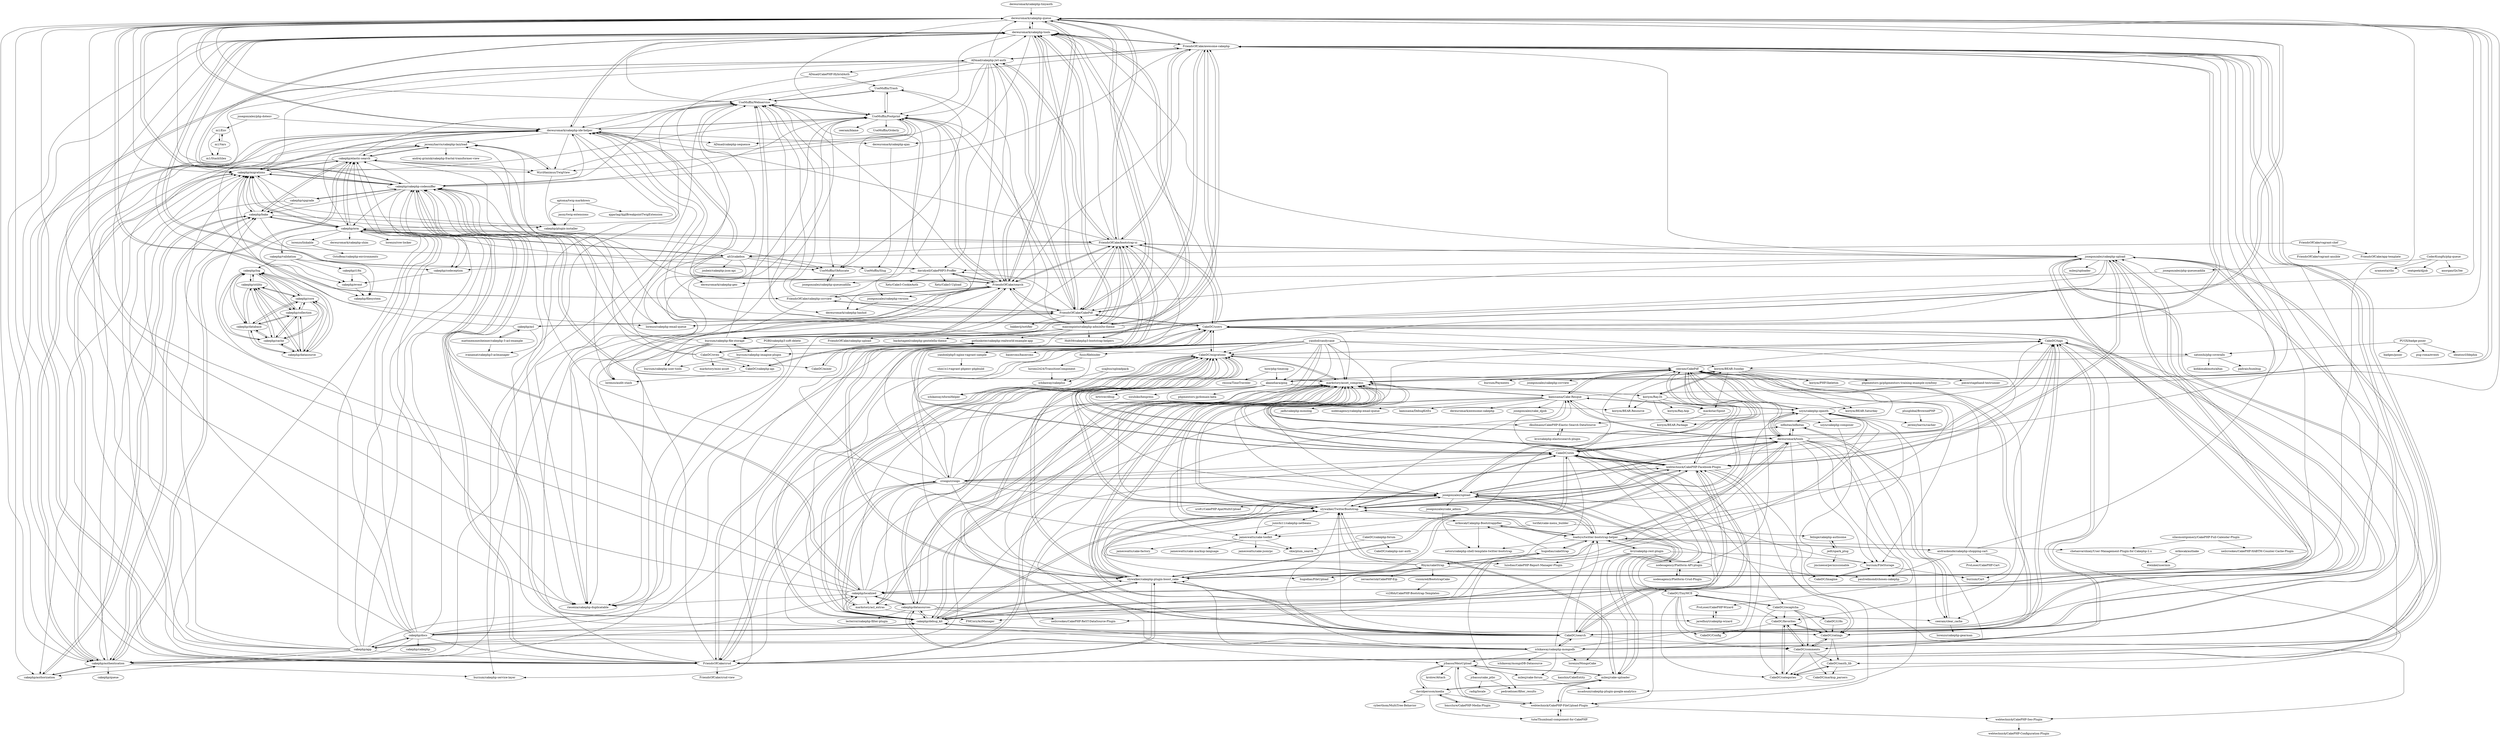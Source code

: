 digraph G {
"dereuromark/cakephp-queue" -> "dereuromark/cakephp-tools"
"dereuromark/cakephp-queue" -> "FriendsOfCake/awesome-cakephp"
"dereuromark/cakephp-queue" -> "UseMuffin/Webservice"
"dereuromark/cakephp-queue" -> "UseMuffin/Footprint"
"dereuromark/cakephp-queue" -> "cakephp/cakephp-codesniffer"
"dereuromark/cakephp-queue" -> "dereuromark/cakephp-ide-helper"
"dereuromark/cakephp-queue" -> "cakephp/migrations"
"dereuromark/cakephp-queue" -> "FriendsOfCake/search"
"dereuromark/cakephp-queue" -> "WyriHaximus/TwigView"
"dereuromark/cakephp-queue" -> "markstory/asset_compress"
"dereuromark/cakephp-queue" -> "FriendsOfCake/CakePdf"
"dereuromark/cakephp-queue" -> "FriendsOfCake/bootstrap-ui"
"dereuromark/cakephp-queue" -> "burzum/cakephp-file-storage"
"dereuromark/cakephp-queue" -> "cakephp/authentication"
"dereuromark/cakephp-queue" -> "FriendsOfCake/cakephp-csvview"
"croogo/croogo" -> "cakephp/debug_kit"
"croogo/croogo" -> "markstory/asset_compress"
"croogo/croogo" -> "webtechnick/CakePHP-Facebook-Plugin"
"croogo/croogo" -> "FriendsOfCake/crud"
"croogo/croogo" -> "CakeDC/users"
"croogo/croogo" -> "slywalker/cakephp-plugin-boost_cake"
"croogo/croogo" -> "slywalker/TwitterBootstrap"
"croogo/croogo" -> "FriendsOfCake/awesome-cakephp"
"croogo/croogo" -> "CakeDC/migrations"
"croogo/croogo" -> "CakeDC/search"
"croogo/croogo" -> "CakeDC/utils"
"croogo/croogo" -> "cakephp/cakephp-codesniffer"
"croogo/croogo" -> "FriendsOfCake/bootstrap-ui"
"croogo/croogo" -> "josegonzalez/upload"
"croogo/croogo" -> "markstory/acl_extras"
"maiconpinto/cakephp-adminlte-theme" -> "FriendsOfCake/CakePdf"
"maiconpinto/cakephp-adminlte-theme" -> "FriendsOfCake/search"
"maiconpinto/cakephp-adminlte-theme" -> "dereuromark/cakephp-ide-helper"
"maiconpinto/cakephp-adminlte-theme" -> "FriendsOfCake/cakephp-upload"
"maiconpinto/cakephp-adminlte-theme" -> "FriendsOfCake/bootstrap-ui"
"maiconpinto/cakephp-adminlte-theme" -> "UseMuffin/Footprint"
"maiconpinto/cakephp-adminlte-theme" -> "backstageel/cakephp-gentelella-theme"
"maiconpinto/cakephp-adminlte-theme" -> "dereuromark/cakephp-tools"
"maiconpinto/cakephp-adminlte-theme" -> "Holt59/cakephp3-bootstrap-helpers"
"maiconpinto/cakephp-adminlte-theme" -> "burzum/cakephp-file-storage"
"maiconpinto/cakephp-adminlte-theme" -> "FriendsOfCake/awesome-cakephp"
"maiconpinto/cakephp-adminlte-theme" -> "dereuromark/cakephp-queue"
"maiconpinto/cakephp-adminlte-theme" -> "burzum/cakephp-service-layer"
"maiconpinto/cakephp-adminlte-theme" -> "gothinkster/cakephp-realworld-example-app"
"cakephp/docs" -> "cakephp/app"
"cakephp/docs" -> "cakephp/debug_kit"
"cakephp/docs" -> "cakephp/migrations"
"cakephp/docs" -> "FriendsOfCake/awesome-cakephp"
"cakephp/docs" -> "cakephp/bake"
"cakephp/docs" -> "cakephp/cakephp-codesniffer"
"cakephp/docs" -> "dereuromark/cakephp-ide-helper"
"cakephp/docs" -> "cakephp/authentication"
"cakephp/docs" -> "cakephp/elastic-search"
"cakephp/docs" -> "markstory/asset_compress"
"cakephp/docs" -> "cakephp/cakephp" ["e"=1]
"cakephp/docs" -> "cakephp/orm"
"cakephp/docs" -> "cakephp/localized"
"cakephp/docs" -> "FriendsOfCake/crud"
"cakephp/docs" -> "CakeDC/users"
"FriendsOfCake/awesome-cakephp" -> "dereuromark/cakephp-queue"
"FriendsOfCake/awesome-cakephp" -> "CakeDC/users"
"FriendsOfCake/awesome-cakephp" -> "FriendsOfCake/bootstrap-ui"
"FriendsOfCake/awesome-cakephp" -> "FriendsOfCake/crud"
"FriendsOfCake/awesome-cakephp" -> "dereuromark/cakephp-tools"
"FriendsOfCake/awesome-cakephp" -> "FriendsOfCake/CakePdf"
"FriendsOfCake/awesome-cakephp" -> "dereuromark/cakephp-ide-helper"
"FriendsOfCake/awesome-cakephp" -> "markstory/asset_compress"
"FriendsOfCake/awesome-cakephp" -> "cakephp/app"
"FriendsOfCake/awesome-cakephp" -> "burzum/cakephp-file-storage"
"FriendsOfCake/awesome-cakephp" -> "FriendsOfCake/search"
"FriendsOfCake/awesome-cakephp" -> "cakephp/cakephp-codesniffer"
"FriendsOfCake/awesome-cakephp" -> "ADmad/cakephp-jwt-auth"
"FriendsOfCake/awesome-cakephp" -> "slywalker/cakephp-plugin-boost_cake"
"FriendsOfCake/awesome-cakephp" -> "maiconpinto/cakephp-adminlte-theme"
"CakeDC/users" -> "CakeDC/search"
"CakeDC/users" -> "FriendsOfCake/awesome-cakephp"
"CakeDC/users" -> "CakeDC/utils"
"CakeDC/users" -> "FriendsOfCake/bootstrap-ui"
"CakeDC/users" -> "CakeDC/tags"
"CakeDC/users" -> "dereuromark/cakephp-tools"
"CakeDC/users" -> "CakeDC/migrations"
"CakeDC/users" -> "FriendsOfCake/CakePdf"
"CakeDC/users" -> "dereuromark/cakephp-queue"
"CakeDC/users" -> "cakephp/debug_kit"
"CakeDC/users" -> "cakephp/cakephp-codesniffer"
"CakeDC/users" -> "FriendsOfCake/crud"
"CakeDC/users" -> "dereuromark/cakephp-ide-helper"
"CakeDC/users" -> "markstory/asset_compress"
"CakeDC/users" -> "webtechnick/CakePHP-Facebook-Plugin"
"slywalker/cakephp-plugin-boost_cake" -> "slywalker/TwitterBootstrap"
"slywalker/cakephp-plugin-boost_cake" -> "Rhym/cakeStrap"
"slywalker/cakephp-plugin-boost_cake" -> "josegonzalez/cakephp-upload"
"slywalker/cakephp-plugin-boost_cake" -> "cakephp/localized"
"slywalker/cakephp-plugin-boost_cake" -> "FriendsOfCake/bootstrap-ui"
"slywalker/cakephp-plugin-boost_cake" -> "CakeDC/migrations"
"slywalker/cakephp-plugin-boost_cake" -> "cakephp/debug_kit"
"slywalker/cakephp-plugin-boost_cake" -> "CakeDC/utils"
"slywalker/cakephp-plugin-boost_cake" -> "CakeDC/search"
"slywalker/cakephp-plugin-boost_cake" -> "markstory/asset_compress"
"slywalker/cakephp-plugin-boost_cake" -> "FriendsOfCake/crud"
"slywalker/cakephp-plugin-boost_cake" -> "uzyn/cakephp-opauth"
"slywalker/cakephp-plugin-boost_cake" -> "webtechnick/CakePHP-Facebook-Plugin"
"slywalker/cakephp-plugin-boost_cake" -> "josegonzalez/upload"
"slywalker/cakephp-plugin-boost_cake" -> "dereuromark/cakephp-queue"
"cakephp/datasources" -> "neilcrookes/CakePHP-ReST-DataSource-Plugin"
"cakephp/datasources" -> "cakephp/debug_kit"
"cakephp/datasources" -> "cakephp/localized"
"cakephp/datasources" -> "jaredhoyt/cakephp-wizard"
"cakephp/datasources" -> "markstory/asset_compress"
"cakephp/datasources" -> "CakeDC/migrations"
"cakephp/datasources" -> "lecterror/cakephp-filter-plugin"
"cakephp/datasources" -> "ichikaway/cakephp-mongodb"
"cakephp/datasources" -> "ceeram/clear_cache"
"Rhym/cakeStrap" -> "slywalker/cakephp-plugin-boost_cake"
"Rhym/cakeStrap" -> "hugodias/cakeStrap"
"Rhym/cakeStrap" -> "uzyn/cakephp-opauth"
"Rhym/cakeStrap" -> "visionred/BootstrapCake"
"Rhym/cakeStrap" -> "paulredmond/chosen-cakephp"
"Rhym/cakeStrap" -> "cakephp/localized"
"Rhym/cakeStrap" -> "josegonzalez/upload"
"Rhym/cakeStrap" -> "dereuromark/tools"
"Rhym/cakeStrap" -> "hugodias/FileUpload"
"Rhym/cakeStrap" -> "zeroasterisk/CakePHP-Eip"
"Rhym/cakeStrap" -> "slywalker/TwitterBootstrap"
"cakephp/cakephp-codesniffer" -> "cakephp/migrations"
"cakephp/cakephp-codesniffer" -> "cakephp/bake"
"cakephp/cakephp-codesniffer" -> "dereuromark/cakephp-queue"
"cakephp/cakephp-codesniffer" -> "cakephp/upgrade"
"cakephp/cakephp-codesniffer" -> "FriendsOfCake/crud"
"cakephp/cakephp-codesniffer" -> "cakephp/debug_kit"
"cakephp/cakephp-codesniffer" -> "dereuromark/cakephp-tools"
"cakephp/cakephp-codesniffer" -> "dereuromark/cakephp-ide-helper"
"cakephp/cakephp-codesniffer" -> "cakephp/localized"
"cakephp/cakephp-codesniffer" -> "cakephp/codeception"
"cakephp/cakephp-codesniffer" -> "cakephp/orm"
"cakephp/cakephp-codesniffer" -> "UseMuffin/Footprint"
"cakephp/cakephp-codesniffer" -> "markstory/asset_compress"
"cakephp/cakephp-codesniffer" -> "cakephp/elastic-search"
"cakephp/cakephp-codesniffer" -> "UseMuffin/Webservice"
"ichikaway/cakephp-mongodb" -> "ichikaway/mongoDB-Datasource"
"ichikaway/cakephp-mongodb" -> "CakeDC/search"
"ichikaway/cakephp-mongodb" -> "cakephp/datasources"
"ichikaway/cakephp-mongodb" -> "lorenzo/MongoCake"
"ichikaway/cakephp-mongodb" -> "josegonzalez/cakephp-upload"
"ichikaway/cakephp-mongodb" -> "CakeDC/utils"
"ichikaway/cakephp-mongodb" -> "slywalker/TwitterBootstrap"
"ichikaway/cakephp-mongodb" -> "markstory/asset_compress"
"ichikaway/cakephp-mongodb" -> "cakephp/debug_kit"
"ichikaway/cakephp-mongodb" -> "webtechnick/CakePHP-Facebook-Plugin"
"ichikaway/cakephp-mongodb" -> "loadsys/twitter-bootstrap-helper"
"ichikaway/cakephp-mongodb" -> "uzyn/cakephp-opauth"
"ichikaway/cakephp-mongodb" -> "slywalker/cakephp-plugin-boost_cake"
"ichikaway/cakephp-mongodb" -> "milesj/cake-forum"
"ichikaway/cakephp-mongodb" -> "jrbasso/MeioUpload"
"junichi11/cakephp-netbeans" -> "luisdias/CakePHP-Report-Manager-Plugin"
"junichi11/cakephp-netbeans" -> "jameswatts/cake-toolkit"
"milesj/cake-forum" -> "msadouni/cakephp-plugin-google-analytics"
"burzum/cakephp-file-storage" -> "burzum/cakephp-imagine-plugin"
"burzum/cakephp-file-storage" -> "FriendsOfCake/search"
"burzum/cakephp-file-storage" -> "riesenia/cakephp-duplicatable"
"burzum/cakephp-file-storage" -> "dereuromark/cakephp-queue"
"burzum/cakephp-file-storage" -> "dereuromark/cakephp-tools"
"burzum/cakephp-file-storage" -> "UseMuffin/Trash"
"burzum/cakephp-file-storage" -> "CakeDC/cakephp-api"
"burzum/cakephp-file-storage" -> "UseMuffin/Webservice"
"burzum/cakephp-file-storage" -> "lorenzo/audit-stash"
"burzum/cakephp-file-storage" -> "burzum/cakephp-user-tools"
"burzum/cakephp-file-storage" -> "FriendsOfCake/awesome-cakephp"
"burzum/cakephp-file-storage" -> "cakephp/cakephp-codesniffer"
"cakephp/debug_kit" -> "CakeDC/migrations"
"cakephp/debug_kit" -> "cakephp/localized"
"cakephp/debug_kit" -> "cakephp/cakephp-codesniffer"
"cakephp/debug_kit" -> "markstory/asset_compress"
"cakephp/debug_kit" -> "CakeDC/search"
"cakephp/debug_kit" -> "slywalker/cakephp-plugin-boost_cake"
"cakephp/debug_kit" -> "cakephp/docs"
"cakephp/debug_kit" -> "croogo/croogo"
"cakephp/debug_kit" -> "webtechnick/CakePHP-Facebook-Plugin"
"cakephp/debug_kit" -> "slywalker/TwitterBootstrap"
"cakephp/debug_kit" -> "josegonzalez/cakephp-upload"
"cakephp/debug_kit" -> "cakephp/datasources"
"cakephp/debug_kit" -> "CakeDC/users"
"cakephp/debug_kit" -> "CakeDC/utils"
"cakephp/debug_kit" -> "FriendsOfCake/awesome-cakephp"
"yandod/candycane" -> "slywalker/TwitterBootstrap"
"yandod/candycane" -> "yandod/php5-nginx-vagrant-sample"
"yandod/candycane" -> "croogo/croogo"
"yandod/candycane" -> "CakeDC/migrations"
"yandod/candycane" -> "satooshi/php-coveralls"
"yandod/candycane" -> "koriym/BEAR.Sunday"
"yandod/candycane" -> "cakephp/debug_kit"
"yandod/candycane" -> "slywalker/cakephp-plugin-boost_cake"
"yandod/candycane" -> "CakeDC/search"
"yandod/candycane" -> "cakephp/datasources"
"yandod/candycane" -> "markstory/asset_compress"
"yandod/candycane" -> "fusic/filebinder"
"yandod/candycane" -> "basercms/basercms"
"yandod/candycane" -> "josegonzalez/upload"
"yandod/candycane" -> "akanehara/ginq"
"FriendsOfCake/vagrant-chef" -> "alt3/cakebox"
"FriendsOfCake/vagrant-chef" -> "FriendsOfCake/vagrant-ansible"
"FriendsOfCake/vagrant-chef" -> "FriendsOfCake/app-template"
"cakephp/app" -> "cakephp/migrations"
"cakephp/app" -> "cakephp/docs"
"cakephp/app" -> "cakephp/authentication"
"cakephp/app" -> "cakephp/bake"
"cakephp/app" -> "FriendsOfCake/awesome-cakephp"
"cakephp/app" -> "dereuromark/cakephp-queue"
"cakephp/app" -> "FriendsOfCake/crud"
"cakephp/app" -> "cakephp/cakephp-codesniffer"
"cakephp/app" -> "cakephp/orm"
"cakephp/app" -> "cakephp/elastic-search"
"cakephp/app" -> "FriendsOfCake/bootstrap-ui"
"cakephp/app" -> "markstory/asset_compress"
"cakephp/app" -> "cakephp/authorization"
"cakephp/app" -> "dereuromark/cakephp-ide-helper"
"cakephp/app" -> "cakephp/debug_kit"
"FriendsOfCake/bootstrap-ui" -> "FriendsOfCake/awesome-cakephp"
"FriendsOfCake/bootstrap-ui" -> "cakephp/migrations"
"FriendsOfCake/bootstrap-ui" -> "FriendsOfCake/crud"
"FriendsOfCake/bootstrap-ui" -> "dereuromark/cakephp-queue"
"FriendsOfCake/bootstrap-ui" -> "cakephp/orm"
"FriendsOfCake/bootstrap-ui" -> "FriendsOfCake/search"
"FriendsOfCake/bootstrap-ui" -> "FriendsOfCake/CakePdf"
"FriendsOfCake/bootstrap-ui" -> "slywalker/cakephp-plugin-boost_cake"
"FriendsOfCake/bootstrap-ui" -> "dereuromark/cakephp-ide-helper"
"FriendsOfCake/bootstrap-ui" -> "CakeDC/users"
"FriendsOfCake/bootstrap-ui" -> "dereuromark/cakephp-tools"
"FriendsOfCake/bootstrap-ui" -> "ADmad/cakephp-jwt-auth"
"FriendsOfCake/bootstrap-ui" -> "alt3/cakebox"
"FriendsOfCake/bootstrap-ui" -> "maiconpinto/cakephp-adminlte-theme"
"FriendsOfCake/bootstrap-ui" -> "josegonzalez/cakephp-upload"
"FriendsOfCake/crud" -> "FriendsOfCake/awesome-cakephp"
"FriendsOfCake/crud" -> "cakephp/cakephp-codesniffer"
"FriendsOfCake/crud" -> "FriendsOfCake/bootstrap-ui"
"FriendsOfCake/crud" -> "josegonzalez/cakephp-upload"
"FriendsOfCake/crud" -> "cakephp/migrations"
"FriendsOfCake/crud" -> "markstory/asset_compress"
"FriendsOfCake/crud" -> "dereuromark/cakephp-tools"
"FriendsOfCake/crud" -> "FriendsOfCake/search"
"FriendsOfCake/crud" -> "cakephp/orm"
"FriendsOfCake/crud" -> "CakeDC/migrations"
"FriendsOfCake/crud" -> "ADmad/cakephp-jwt-auth"
"FriendsOfCake/crud" -> "slywalker/cakephp-plugin-boost_cake"
"FriendsOfCake/crud" -> "dereuromark/cakephp-queue"
"FriendsOfCake/crud" -> "FriendsOfCake/crud-view"
"FriendsOfCake/crud" -> "UseMuffin/Footprint"
"akanehara/ginq" -> "koriym/BEAR.Sunday"
"akanehara/ginq" -> "phpmentors-jp/domain-kata" ["e"=1]
"akanehara/ginq" -> "mackstar/Spout"
"akanehara/ginq" -> "brtriver/dbup"
"akanehara/ginq" -> "koriym/BEAR.Resource"
"akanehara/ginq" -> "sizuhiko/hexpress"
"akanehara/ginq" -> "koriym/Ray.Di"
"CakeDC/cakephp-forum" -> "skie/plum_search"
"CakeDC/cakephp-forum" -> "CakeDC/cakephp-nav-auth"
"satooshi/php-coveralls" -> "koriym/BEAR.Sunday"
"satooshi/php-coveralls" -> "kohkimakimoto/altax" ["e"=1]
"satooshi/php-coveralls" -> "padraic/humbug" ["e"=1]
"josegonzalez/php-dotenv" -> "m1/Env"
"josegonzalez/php-dotenv" -> "dereuromark/cakephp-ide-helper"
"PUGX/badge-poser" -> "pug-roma/eventi"
"PUGX/badge-poser" -> "satooshi/php-coveralls"
"PUGX/badge-poser" -> "ideatosrl/Idephix"
"PUGX/badge-poser" -> "badges/poser"
"kamisama/Cake-Resque" -> "jadb/cakephp-monolog"
"kamisama/Cake-Resque" -> "ceeram/CakePdf"
"kamisama/Cake-Resque" -> "dkullmann/CakePHP-Elastic-Search-DataSource"
"kamisama/Cake-Resque" -> "uzyn/cakephp-opauth"
"kamisama/Cake-Resque" -> "jameswatts/cake-toolkit"
"kamisama/Cake-Resque" -> "dereuromark/tools"
"kamisama/Cake-Resque" -> "nodesagency/cakephp-email-queue"
"kamisama/Cake-Resque" -> "markstory/asset_compress"
"kamisama/Cake-Resque" -> "kamisama/DebugKitEx"
"kamisama/Cake-Resque" -> "uzyn/cakephp-composer"
"kamisama/Cake-Resque" -> "dereuromark/cakephp-queue"
"kamisama/Cake-Resque" -> "dereuromark/awesome-cakephp"
"kamisama/Cake-Resque" -> "josegonzalez/cake_djjob"
"UseMuffin/Webservice" -> "dereuromark/cakephp-hashid"
"UseMuffin/Webservice" -> "UseMuffin/Obfuscate"
"UseMuffin/Webservice" -> "UseMuffin/Trash"
"UseMuffin/Webservice" -> "riesenia/cakephp-duplicatable"
"UseMuffin/Webservice" -> "UseMuffin/Footprint"
"CakeDC/recaptcha" -> "CakeDC/favorites"
"CakeDC/recaptcha" -> "CakeDC/ratings"
"CakeDC/recaptcha" -> "CakeDC/categories"
"CakeDC/recaptcha" -> "CakeDC/comments"
"CakeDC/recaptcha" -> "CakeDC/TinyMCE"
"CakeDC/recaptcha" -> "CakeDC/i18n"
"markstory/acl_extras" -> "markstory/asset_compress"
"markstory/acl_extras" -> "FMCorz/AclManager"
"markstory/acl_extras" -> "CakeDC/migrations"
"uzyn/cakephp-opauth" -> "burzum/FileStorage"
"uzyn/cakephp-opauth" -> "kamisama/Cake-Resque"
"uzyn/cakephp-opauth" -> "uzyn/cakephp-composer"
"uzyn/cakephp-opauth" -> "CakeDC/tags"
"uzyn/cakephp-opauth" -> "dkullmann/CakePHP-Elastic-Search-DataSource"
"uzyn/cakephp-opauth" -> "jeremyharris/cacher"
"uzyn/cakephp-opauth" -> "ceeram/CakePdf"
"uzyn/cakephp-opauth" -> "dereuromark/tools"
"uzyn/cakephp-opauth" -> "infinitas/infinitas"
"davidyell/CakePHP3-Proffer" -> "burzum/cakephp-user-tools"
"davidyell/CakePHP3-Proffer" -> "dereuromark/cakephp-geo"
"davidyell/CakePHP3-Proffer" -> "FriendsOfCake/search"
"davidyell/CakePHP3-Proffer" -> "Xety/Cake3-Upload"
"davidyell/CakePHP3-Proffer" -> "dereuromark/cakephp-tools"
"davidyell/CakePHP3-Proffer" -> "UseMuffin/Webservice"
"davidyell/CakePHP3-Proffer" -> "Xety/Cake3-CookieAuth"
"dereuromark/cakephp-ajax" -> "UseMuffin/Slug"
"josegonzalez/cakephp-upload" -> "slywalker/cakephp-plugin-boost_cake"
"josegonzalez/cakephp-upload" -> "FriendsOfCake/crud"
"josegonzalez/cakephp-upload" -> "davidyell/CakePHP3-Proffer"
"josegonzalez/cakephp-upload" -> "CakeDC/search"
"josegonzalez/cakephp-upload" -> "webtechnick/CakePHP-Facebook-Plugin"
"josegonzalez/cakephp-upload" -> "cakephp/debug_kit"
"josegonzalez/cakephp-upload" -> "burzum/cakephp-imagine-plugin"
"josegonzalez/cakephp-upload" -> "FriendsOfCake/bootstrap-ui"
"josegonzalez/cakephp-upload" -> "cakephp/localized"
"josegonzalez/cakephp-upload" -> "FriendsOfCake/CakePdf"
"josegonzalez/cakephp-upload" -> "dereuromark/cakephp-tools"
"josegonzalez/cakephp-upload" -> "CakeDC/migrations"
"josegonzalez/cakephp-upload" -> "FriendsOfCake/awesome-cakephp"
"josegonzalez/cakephp-upload" -> "ichikaway/cakephp-mongodb"
"josegonzalez/cakephp-upload" -> "milesj/uploader"
"markstory/asset_compress" -> "CakeDC/migrations"
"markstory/asset_compress" -> "CakeDC/utils"
"markstory/asset_compress" -> "dereuromark/cakephp-queue"
"markstory/asset_compress" -> "ceeram/CakePdf"
"markstory/asset_compress" -> "cakephp/debug_kit"
"markstory/asset_compress" -> "webtechnick/CakePHP-Facebook-Plugin"
"markstory/asset_compress" -> "markstory/acl_extras"
"markstory/asset_compress" -> "loadsys/twitter-bootstrap-helper"
"markstory/asset_compress" -> "FriendsOfCake/crud"
"markstory/asset_compress" -> "dereuromark/tools"
"markstory/asset_compress" -> "kamisama/Cake-Resque"
"markstory/asset_compress" -> "CakeDC/search"
"markstory/asset_compress" -> "slywalker/TwitterBootstrap"
"markstory/asset_compress" -> "cakephp/cakephp-codesniffer"
"markstory/asset_compress" -> "slywalker/cakephp-plugin-boost_cake"
"koriym/Ray.Di" -> "mackstar/Spout"
"koriym/Ray.Di" -> "koriym/BEAR.Resource"
"koriym/Ray.Di" -> "koriym/Ray.Aop"
"koriym/Ray.Di" -> "koriym/BEAR.Sunday"
"koriym/Ray.Di" -> "koriym/BEAR.Saturday"
"koriym/Ray.Di" -> "koriym/BEAR.Package"
"mackstar/Spout" -> "koriym/BEAR.Package"
"jrbasso/MeioUpload" -> "milesj/cake-uploader"
"jrbasso/MeioUpload" -> "davidpersson/media"
"jrbasso/MeioUpload" -> "webtechnick/CakePHP-FileUpload-Plugin"
"jrbasso/MeioUpload" -> "jrbasso/cake_ptbr"
"jrbasso/MeioUpload" -> "krolow/Attach"
"jrbasso/MeioUpload" -> "milesj/cake-forum"
"alt3/cakebox" -> "cakephp/orm"
"alt3/cakebox" -> "lorenzo/audit-stash"
"alt3/cakebox" -> "UseMuffin/Obfuscate"
"alt3/cakebox" -> "cakephp/codeception"
"alt3/cakebox" -> "UseMuffin/Webservice"
"alt3/cakebox" -> "UseMuffin/Slug"
"alt3/cakebox" -> "josbeir/cakephp-json-api"
"alt3/cakebox" -> "lorenzo/cakephp-email-queue"
"alt3/cakebox" -> "cakephp/migrations"
"UseMuffin/Obfuscate" -> "josegonzalez/cakephp-queuesadilla"
"nodesagency/Platform-API-plugin" -> "nodesagency/Platform-Crud-Plugin"
"ADmad/cakephp-jwt-auth" -> "dereuromark/cakephp-queue"
"ADmad/cakephp-jwt-auth" -> "dereuromark/cakephp-tools"
"ADmad/cakephp-jwt-auth" -> "FriendsOfCake/crud"
"ADmad/cakephp-jwt-auth" -> "FriendsOfCake/bootstrap-ui"
"ADmad/cakephp-jwt-auth" -> "davidyell/CakePHP3-Proffer"
"ADmad/cakephp-jwt-auth" -> "FriendsOfCake/CakePdf"
"ADmad/cakephp-jwt-auth" -> "FriendsOfCake/search"
"ADmad/cakephp-jwt-auth" -> "FriendsOfCake/awesome-cakephp"
"ADmad/cakephp-jwt-auth" -> "lorenzo/cakephp-email-queue"
"ADmad/cakephp-jwt-auth" -> "UseMuffin/Webservice"
"ADmad/cakephp-jwt-auth" -> "ADmad/CakePHP-HybridAuth"
"ADmad/cakephp-jwt-auth" -> "UseMuffin/Footprint"
"ADmad/cakephp-jwt-auth" -> "WyriHaximus/TwigView"
"ADmad/cakephp-jwt-auth" -> "cakephp/migrations"
"ADmad/cakephp-jwt-auth" -> "dereuromark/cakephp-hashid"
"UseMuffin/Footprint" -> "UseMuffin/Trash"
"UseMuffin/Footprint" -> "UseMuffin/Orderly"
"UseMuffin/Footprint" -> "ADmad/cakephp-sequence"
"UseMuffin/Footprint" -> "UseMuffin/Obfuscate"
"UseMuffin/Footprint" -> "riesenia/cakephp-duplicatable"
"UseMuffin/Footprint" -> "UseMuffin/Webservice"
"UseMuffin/Footprint" -> "FriendsOfCake/search"
"UseMuffin/Footprint" -> "josegonzalez/cakephp-version"
"UseMuffin/Footprint" -> "ceeram/blame"
"UseMuffin/Footprint" -> "dereuromark/cakephp-ide-helper"
"WyriHaximus/TwigView" -> "jeremyharris/cakephp-lazyload"
"WyriHaximus/TwigView" -> "cakephp/plugin-installer"
"WyriHaximus/TwigView" -> "UseMuffin/Footprint"
"cakephp/orm" -> "cakephp/bake"
"cakephp/orm" -> "cakephp/elastic-search"
"cakephp/orm" -> "alt3/cakebox"
"cakephp/orm" -> "cakephp/migrations"
"cakephp/orm" -> "cakephp/validation"
"cakephp/orm" -> "jeremyharris/cakephp-lazyload"
"cakephp/orm" -> "UseMuffin/Webservice"
"cakephp/orm" -> "dereuromark/cakephp-shim"
"cakephp/orm" -> "cakephp/event"
"cakephp/orm" -> "FriendsOfCake/bootstrap-ui"
"cakephp/orm" -> "lorenzo/row-locker"
"cakephp/orm" -> "lorenzo/linkable"
"cakephp/orm" -> "riesenia/cakephp-duplicatable"
"cakephp/orm" -> "UseMuffin/Obfuscate"
"jeremyharris/cakephp-lazyload" -> "cakephp/elastic-search"
"jeremyharris/cakephp-lazyload" -> "WyriHaximus/TwigView"
"jeremyharris/cakephp-lazyload" -> "andrej-griniuk/cakephp-fractal-transformer-view"
"jeremyharris/cakephp-lazyload" -> "cakephp/filesystem"
"lorenzo/audit-stash" -> "jeremyharris/cakephp-lazyload"
"hnw/php-timecop" -> "rezzza/TimeTraveler"
"hnw/php-timecop" -> "akanehara/ginq"
"cakephp/localized" -> "slywalker/cakephp-plugin-boost_cake"
"cakephp/localized" -> "cakephp/debug_kit"
"cakephp/localized" -> "cakephp/cakephp-codesniffer"
"cakephp/localized" -> "cakephp/migrations"
"cakephp/localized" -> "dereuromark/cakephp-tools"
"cakephp/localized" -> "markstory/asset_compress"
"cakephp/localized" -> "cakephp/datasources"
"cakephp/localized" -> "josegonzalez/cakephp-upload"
"cakephp/localized" -> "CakeDC/tags"
"cakephp/localized" -> "markstory/acl_extras"
"cakephp/localized" -> "riesenia/cakephp-duplicatable"
"cakephp/localized" -> "CakeDC/migrations"
"cakephp/localized" -> "dereuromark/cakephp-queue"
"Holt59/cakephp3-bootstrap-helpers" -> "dereuromark/cakephp-tools"
"Holt59/cakephp3-bootstrap-helpers" -> "UseMuffin/Webservice"
"burzum/cakephp-imagine-plugin" -> "burzum/cakephp-file-storage"
"burzum/cakephp-imagine-plugin" -> "burzum/cakephp-user-tools"
"burzum/cakephp-imagine-plugin" -> "riesenia/cakephp-duplicatable"
"dereuromark/cakephp-ide-helper" -> "dereuromark/cakephp-tools"
"dereuromark/cakephp-ide-helper" -> "UseMuffin/Footprint"
"dereuromark/cakephp-ide-helper" -> "cakephp/authentication"
"dereuromark/cakephp-ide-helper" -> "cakephp/migrations"
"dereuromark/cakephp-ide-helper" -> "burzum/cakephp-service-layer"
"dereuromark/cakephp-ide-helper" -> "cakephp/elastic-search"
"dereuromark/cakephp-ide-helper" -> "dereuromark/cakephp-queue"
"dereuromark/cakephp-ide-helper" -> "ADmad/cakephp-sequence"
"dereuromark/cakephp-ide-helper" -> "WyriHaximus/TwigView"
"dereuromark/cakephp-ide-helper" -> "jeremyharris/cakephp-lazyload"
"dereuromark/cakephp-ide-helper" -> "FriendsOfCake/search"
"dereuromark/cakephp-ide-helper" -> "cakephp/authorization"
"dereuromark/cakephp-ide-helper" -> "UseMuffin/Webservice"
"dereuromark/cakephp-ide-helper" -> "dereuromark/cakephp-ajax"
"dereuromark/cakephp-ide-helper" -> "riesenia/cakephp-duplicatable"
"dereuromark/cakephp-tools" -> "dereuromark/cakephp-ide-helper"
"dereuromark/cakephp-tools" -> "dereuromark/cakephp-queue"
"dereuromark/cakephp-tools" -> "UseMuffin/Footprint"
"dereuromark/cakephp-tools" -> "FriendsOfCake/CakePdf"
"dereuromark/cakephp-tools" -> "cakephp/migrations"
"dereuromark/cakephp-tools" -> "FriendsOfCake/awesome-cakephp"
"dereuromark/cakephp-tools" -> "riesenia/cakephp-duplicatable"
"dereuromark/cakephp-tools" -> "davidyell/CakePHP3-Proffer"
"dereuromark/cakephp-tools" -> "dereuromark/cakephp-ajax"
"dereuromark/cakephp-tools" -> "cakephp/cakephp-codesniffer"
"dereuromark/cakephp-tools" -> "cakephp/authentication"
"dereuromark/cakephp-tools" -> "Holt59/cakephp3-bootstrap-helpers"
"dereuromark/cakephp-tools" -> "UseMuffin/Webservice"
"dereuromark/cakephp-tools" -> "FriendsOfCake/search"
"dereuromark/cakephp-tools" -> "burzum/cakephp-file-storage"
"hugodias/cakeStrap" -> "Rhym/cakeStrap"
"hugodias/cakeStrap" -> "mtkocak/Cakephp-Bootstrappifier"
"hugodias/cakeStrap" -> "pedroelsner/filter_results"
"hugodias/cakeStrap" -> "loadsys/twitter-bootstrap-helper"
"dereuromark/cakephp-tinyauth" -> "dereuromark/cakephp-queue"
"FriendsOfCake/CakePdf" -> "dereuromark/cakephp-tools"
"FriendsOfCake/CakePdf" -> "FriendsOfCake/search"
"FriendsOfCake/CakePdf" -> "dereuromark/cakephp-queue"
"FriendsOfCake/CakePdf" -> "FriendsOfCake/cakephp-csvview"
"FriendsOfCake/CakePdf" -> "FriendsOfCake/awesome-cakephp"
"FriendsOfCake/CakePdf" -> "FriendsOfCake/bootstrap-ui"
"FriendsOfCake/CakePdf" -> "maiconpinto/cakephp-adminlte-theme"
"FriendsOfCake/CakePdf" -> "UseMuffin/Footprint"
"FriendsOfCake/CakePdf" -> "bakkerij/notifier"
"FriendsOfCake/CakePdf" -> "davidyell/CakePHP3-Proffer"
"FriendsOfCake/CakePdf" -> "cakephp/acl"
"FriendsOfCake/CakePdf" -> "CakeDC/users"
"FriendsOfCake/CakePdf" -> "lorenzo/cakephp-email-queue"
"FriendsOfCake/CakePdf" -> "ADmad/cakephp-jwt-auth"
"FriendsOfCake/CakePdf" -> "UseMuffin/Webservice"
"cakephp/utility" -> "cakephp/core"
"cakephp/utility" -> "cakephp/datasource"
"cakephp/utility" -> "cakephp/cache"
"cakephp/utility" -> "cakephp/database"
"cakephp/utility" -> "cakephp/log"
"cakephp/utility" -> "cakephp/collection"
"ADmad/CakePHP-HybridAuth" -> "UseMuffin/Trash"
"ADmad/CakePHP-HybridAuth" -> "dereuromark/cakephp-geo"
"CakeDC/search" -> "CakeDC/utils"
"CakeDC/search" -> "CakeDC/tags"
"CakeDC/search" -> "CakeDC/migrations"
"CakeDC/search" -> "CakeDC/users"
"CakeDC/search" -> "webtechnick/CakePHP-Facebook-Plugin"
"CakeDC/search" -> "cakephp/debug_kit"
"CakeDC/search" -> "ceeram/CakePdf"
"CakeDC/search" -> "josegonzalez/cakephp-upload"
"CakeDC/search" -> "markstory/asset_compress"
"CakeDC/search" -> "slywalker/cakephp-plugin-boost_cake"
"CakeDC/search" -> "ichikaway/cakephp-mongodb"
"CakeDC/search" -> "loadsys/twitter-bootstrap-helper"
"CakeDC/search" -> "cakephp/cakephp-codesniffer"
"CakeDC/search" -> "slywalker/TwitterBootstrap"
"CakeDC/search" -> "CakeDC/comments"
"CakeDC/utils" -> "CakeDC/search"
"CakeDC/utils" -> "CakeDC/migrations"
"CakeDC/utils" -> "CakeDC/tags"
"CakeDC/utils" -> "dereuromark/tools"
"CakeDC/utils" -> "CakeDC/users"
"CakeDC/utils" -> "markstory/asset_compress"
"CakeDC/utils" -> "infinitas/infinitas"
"CakeDC/utils" -> "slywalker/cakephp-plugin-boost_cake"
"CakeDC/utils" -> "CakeDC/recaptcha"
"CakeDC/utils" -> "webtechnick/CakePHP-Facebook-Plugin"
"CakeDC/utils" -> "ceeram/CakePdf"
"CakeDC/utils" -> "CakeDC/ratings"
"CakeDC/utils" -> "CakeDC/TinyMCE"
"CakeDC/utils" -> "markstory/acl_extras"
"CakeDC/utils" -> "slywalker/TwitterBootstrap"
"hiromi2424/TransitionComponent" -> "ichikaway/cakeplus"
"cakephp/collection" -> "cakephp/datasource"
"cakephp/collection" -> "cakephp/cache"
"cakephp/collection" -> "cakephp/core"
"cakephp/collection" -> "cakephp/log"
"cakephp/collection" -> "cakephp/database"
"cakephp/collection" -> "cakephp/utility"
"josegonzalez/upload" -> "ceeram/CakePdf"
"josegonzalez/upload" -> "slywalker/TwitterBootstrap"
"josegonzalez/upload" -> "burzum/FileStorage"
"josegonzalez/upload" -> "loadsys/twitter-bootstrap-helper"
"josegonzalez/upload" -> "dereuromark/tools"
"josegonzalez/upload" -> "webtechnick/CakePHP-Facebook-Plugin"
"josegonzalez/upload" -> "hugodias/FileUpload"
"josegonzalez/upload" -> "milesj/cake-uploader"
"josegonzalez/upload" -> "jrbasso/MeioUpload"
"josegonzalez/upload" -> "jameswatts/cake-toolkit"
"josegonzalez/upload" -> "josegonzalez/cake_admin"
"josegonzalez/upload" -> "markstory/asset_compress"
"josegonzalez/upload" -> "srs81/CakePHP-AjaxMultiUpload"
"josegonzalez/upload" -> "uzyn/cakephp-opauth"
"josegonzalez/upload" -> "webtechnick/CakePHP-FileUpload-Plugin"
"webtechnick/CakePHP-FileUpload-Plugin" -> "tute/Thumbnail-component-for-CakePHP"
"webtechnick/CakePHP-FileUpload-Plugin" -> "jrbasso/MeioUpload"
"webtechnick/CakePHP-FileUpload-Plugin" -> "webtechnick/CakePHP-Seo-Plugin"
"webtechnick/CakePHP-FileUpload-Plugin" -> "milesj/cake-uploader"
"m1/Vars" -> "m1/StashSilex"
"m1/Vars" -> "m1/Env"
"dereuromark/tools" -> "burzum/FileStorage"
"dereuromark/tools" -> "CakeDC/utils"
"dereuromark/tools" -> "ceeram/CakePdf"
"dereuromark/tools" -> "infinitas/infinitas"
"dereuromark/tools" -> "CakeDC/tags"
"dereuromark/tools" -> "josegonzalez/upload"
"dereuromark/tools" -> "CakeDC/ratings"
"dereuromark/tools" -> "kamisama/Cake-Resque"
"dereuromark/tools" -> "markstory/asset_compress"
"dereuromark/tools" -> "ProLoser/CakePHP-Wizard"
"dereuromark/tools" -> "uzyn/cakephp-opauth"
"dereuromark/tools" -> "ceeram/clear_cache"
"dereuromark/tools" -> "msadouni/cakephp-plugin-google-analytics"
"dereuromark/tools" -> "paulredmond/chosen-cakephp"
"dereuromark/tools" -> "loadsys/twitter-bootstrap-helper"
"josegonzalez/cakephp-queuesadilla" -> "UseMuffin/Obfuscate"
"FriendsOfCake/cakephp-csvview" -> "FriendsOfCake/search"
"FriendsOfCake/cakephp-csvview" -> "UseMuffin/Footprint"
"FriendsOfCake/cakephp-csvview" -> "UseMuffin/Webservice"
"FriendsOfCake/cakephp-csvview" -> "FriendsOfCake/CakePdf"
"FriendsOfCake/cakephp-csvview" -> "dereuromark/cakephp-queue"
"FriendsOfCake/cakephp-csvview" -> "riesenia/cakephp-duplicatable"
"CoderKungfu/php-queue" -> "nramenta/clio"
"CoderKungfu/php-queue" -> "seatgeek/djjob"
"CoderKungfu/php-queue" -> "anorgan/QuTee"
"CoderKungfu/php-queue" -> "josegonzalez/php-queuesadilla"
"CakeDC/migrations" -> "CakeDC/utils"
"CakeDC/migrations" -> "CakeDC/search"
"CakeDC/migrations" -> "CakeDC/tags"
"CakeDC/migrations" -> "markstory/asset_compress"
"CakeDC/migrations" -> "cakephp/debug_kit"
"CakeDC/migrations" -> "slywalker/cakephp-plugin-boost_cake"
"CakeDC/migrations" -> "markstory/acl_extras"
"CakeDC/migrations" -> "CakeDC/users"
"CakeDC/migrations" -> "FriendsOfCake/crud"
"CakeDC/migrations" -> "slywalker/TwitterBootstrap"
"CakeDC/migrations" -> "cakephp/cakephp-codesniffer"
"CakeDC/migrations" -> "cakephp/datasources"
"CakeDC/migrations" -> "ceeram/CakePdf"
"CakeDC/migrations" -> "josegonzalez/upload"
"CakeDC/migrations" -> "webtechnick/CakePHP-Facebook-Plugin"
"jaredhoyt/cakephp-wizard" -> "ProLoser/CakePHP-Wizard"
"mtkocak/Cakephp-Bootstrappifier" -> "loadsys/twitter-bootstrap-helper"
"mtkocak/Cakephp-Bootstrappifier" -> "netors/cakephp-shell-template-twitter-bootstrap"
"webtechnick/CakePHP-Facebook-Plugin" -> "CakeDC/search"
"webtechnick/CakePHP-Facebook-Plugin" -> "markstory/asset_compress"
"webtechnick/CakePHP-Facebook-Plugin" -> "josegonzalez/upload"
"webtechnick/CakePHP-Facebook-Plugin" -> "ceeram/CakePdf"
"webtechnick/CakePHP-Facebook-Plugin" -> "slywalker/TwitterBootstrap"
"webtechnick/CakePHP-Facebook-Plugin" -> "cakephp/debug_kit"
"webtechnick/CakePHP-Facebook-Plugin" -> "josegonzalez/cakephp-upload"
"webtechnick/CakePHP-Facebook-Plugin" -> "CakeDC/utils"
"webtechnick/CakePHP-Facebook-Plugin" -> "webtechnick/CakePHP-Seo-Plugin"
"webtechnick/CakePHP-Facebook-Plugin" -> "slywalker/cakephp-plugin-boost_cake"
"webtechnick/CakePHP-Facebook-Plugin" -> "croogo/croogo"
"webtechnick/CakePHP-Facebook-Plugin" -> "CakeDC/migrations"
"webtechnick/CakePHP-Facebook-Plugin" -> "dereuromark/tools"
"webtechnick/CakePHP-Facebook-Plugin" -> "webtechnick/CakePHP-FileUpload-Plugin"
"webtechnick/CakePHP-Facebook-Plugin" -> "kamisama/Cake-Resque"
"fusic/filebinder" -> "ichikaway/cakeplus"
"fusic/filebinder" -> "hiromi2424/TransitionComponent"
"PGBI/cakephp3-soft-delete" -> "burzum/cakephp-imagine-plugin"
"PGBI/cakephp3-soft-delete" -> "riesenia/cakephp-duplicatable"
"plusglobal/BrowniePHP" -> "jeremyharris/cacher"
"silasmontgomery/CakePHP-Full-Calendar-Plugin" -> "neilcrookes/CakePHP-HABTM-Counter-Cache-Plugin"
"silasmontgomery/CakePHP-Full-Calendar-Plugin" -> "chetanvarshney/User-Management-Plugin-for-Cakephp-2.x"
"cakephp/codeception" -> "cakephp/event"
"CakeDC/ratings" -> "CakeDC/favorites"
"CakeDC/ratings" -> "CakeDC/comments"
"CakeDC/ratings" -> "CakeDC/categories"
"CakeDC/ratings" -> "CakeDC/tags"
"CakeDC/ratings" -> "CakeDC/oauth_lib"
"CakeDC/tags" -> "CakeDC/favorites"
"CakeDC/tags" -> "CakeDC/comments"
"CakeDC/tags" -> "CakeDC/ratings"
"CakeDC/tags" -> "CakeDC/categories"
"CakeDC/tags" -> "CakeDC/search"
"CakeDC/tags" -> "CakeDC/migrations"
"CakeDC/tags" -> "CakeDC/utils"
"CakeDC/tags" -> "CakeDC/oauth_lib"
"bmcclure/CakePHP-Media-Plugin" -> "davidpersson/media"
"burzum/FileStorage" -> "burzum/Cart"
"burzum/FileStorage" -> "CakeDC/Imagine"
"ceeram/CakePdf" -> "burzum/FileStorage"
"ceeram/CakePdf" -> "kamisama/Cake-Resque"
"ceeram/CakePdf" -> "josegonzalez/upload"
"ceeram/CakePdf" -> "dereuromark/tools"
"ceeram/CakePdf" -> "ceeram/clear_cache"
"ceeram/CakePdf" -> "CakeDC/tags"
"ceeram/CakePdf" -> "markstory/asset_compress"
"ceeram/CakePdf" -> "jameswatts/cake-toolkit"
"ceeram/CakePdf" -> "burzum/Payments"
"ceeram/CakePdf" -> "josegonzalez/cakephp-csvview"
"ceeram/CakePdf" -> "uzyn/cakephp-opauth"
"ceeram/CakePdf" -> "CakeDC/search"
"ceeram/CakePdf" -> "slywalker/TwitterBootstrap"
"ceeram/CakePdf" -> "webtechnick/CakePHP-Facebook-Plugin"
"ceeram/CakePdf" -> "nodesagency/Platform-API-plugin"
"dkullmann/CakePHP-Elastic-Search-DataSource" -> "kvz/cakephp-elasticsearch-plugin"
"kvz/cakephp-elasticsearch-plugin" -> "dkullmann/CakePHP-Elastic-Search-DataSource"
"kvz/cakephp-rest-plugin" -> "luisdias/CakePHP-Report-Manager-Plugin"
"kvz/cakephp-rest-plugin" -> "nodesagency/Platform-API-plugin"
"kvz/cakephp-rest-plugin" -> "lorenzo/MongoCake"
"kvz/cakephp-rest-plugin" -> "loadsys/twitter-bootstrap-helper"
"kvz/cakephp-rest-plugin" -> "neilcrookes/CakePHP-ReST-DataSource-Plugin"
"kvz/cakephp-rest-plugin" -> "burzum/FileStorage"
"cakephp/migrations" -> "cakephp/bake"
"cakephp/migrations" -> "cakephp/elastic-search"
"cakephp/migrations" -> "cakephp/plugin-installer"
"cakephp/migrations" -> "cakephp/authentication"
"cakephp/migrations" -> "cakephp/cakephp-codesniffer"
"cakephp/migrations" -> "cakephp/orm"
"cakephp/migrations" -> "dereuromark/cakephp-ide-helper"
"cakephp/migrations" -> "UseMuffin/Footprint"
"gothinkster/cakephp-realworld-example-app" -> "CakeDC/mixer"
"gothinkster/cakephp-realworld-example-app" -> "CakeDC/cakephp-api"
"gothinkster/cakephp-realworld-example-app" -> "skie/plum_search"
"gothinkster/cakephp-realworld-example-app" -> "CakeDC/oven"
"UseMuffin/Trash" -> "UseMuffin/Footprint"
"UseMuffin/Trash" -> "UseMuffin/Webservice"
"UseMuffin/Trash" -> "UseMuffin/Obfuscate"
"webtechnick/CakePHP-Seo-Plugin" -> "webtechnick/CakePHP-Configuration-Plugin"
"lorenzo/MongoCake" -> "kanshin/CakeEntity"
"milesj/cake-uploader" -> "jrbasso/MeioUpload"
"milesj/cake-uploader" -> "webtechnick/CakePHP-FileUpload-Plugin"
"milesj/cake-uploader" -> "davidpersson/media"
"milesj/cake-uploader" -> "josegonzalez/upload"
"milesj/cake-uploader" -> "slywalker/TwitterBootstrap"
"cakephp/bake" -> "cakephp/migrations"
"cakephp/bake" -> "cakephp/authentication"
"cakephp/bake" -> "cakephp/plugin-installer"
"cakephp/bake" -> "cakephp/authorization"
"cakephp/bake" -> "cakephp/elastic-search"
"cakephp/bake" -> "cakephp/orm"
"cakephp/bake" -> "cakephp/codeception"
"davidpersson/media" -> "jrbasso/MeioUpload"
"davidpersson/media" -> "bmcclure/CakePHP-Media-Plugin"
"davidpersson/media" -> "webtechnick/CakePHP-FileUpload-Plugin"
"davidpersson/media" -> "milesj/cake-uploader"
"davidpersson/media" -> "tute/Thumbnail-component-for-CakePHP"
"davidpersson/media" -> "cyberthom/MultiTree-Behavior"
"CakeDC/oven" -> "CakeDC/mixer"
"CakeDC/oven" -> "jeremyharris/cakephp-lazyload"
"CakeDC/oven" -> "gothinkster/cakephp-realworld-example-app"
"CakeDC/oven" -> "dereuromark/cakephp-ide-helper"
"CakeDC/oven" -> "CakeDC/cakephp-api"
"CakeDC/oven" -> "markstory/mini-asset"
"lorenzo/linkable" -> "OctoBear/cakephp-environments"
"CakeDC/comments" -> "CakeDC/favorites"
"CakeDC/comments" -> "CakeDC/categories"
"CakeDC/comments" -> "CakeDC/ratings"
"CakeDC/comments" -> "CakeDC/tags"
"CakeDC/comments" -> "CakeDC/oauth_lib"
"CakeDC/comments" -> "CakeDC/markup_parsers"
"FriendsOfCake/search" -> "UseMuffin/Footprint"
"FriendsOfCake/search" -> "riesenia/cakephp-duplicatable"
"FriendsOfCake/search" -> "josegonzalez/cakephp-version"
"FriendsOfCake/search" -> "FriendsOfCake/cakephp-csvview"
"FriendsOfCake/search" -> "davidyell/CakePHP3-Proffer"
"FriendsOfCake/search" -> "cakephp/elastic-search"
"FriendsOfCake/search" -> "dereuromark/cakephp-queue"
"FriendsOfCake/search" -> "UseMuffin/Webservice"
"FriendsOfCake/search" -> "FriendsOfCake/CakePdf"
"FriendsOfCake/search" -> "lorenzo/cakephp-email-queue"
"FriendsOfCake/search" -> "cakephp/authentication"
"FriendsOfCake/search" -> "dereuromark/cakephp-ide-helper"
"FriendsOfCake/search" -> "burzum/cakephp-file-storage"
"FriendsOfCake/search" -> "FriendsOfCake/bootstrap-ui"
"FriendsOfCake/search" -> "dereuromark/cakephp-tools"
"infinitas/infinitas" -> "ceeram/clear_cache"
"infinitas/infinitas" -> "dereuromark/tools"
"chetanvarshney/User-Management-Plugin-for-Cakephp-2.x" -> "steinkel/usermin"
"jameswatts/cake-toolkit" -> "skie/plum_search"
"jameswatts/cake-toolkit" -> "jameswatts/cake-jsonrpc"
"jameswatts/cake-toolkit" -> "jameswatts/cake-factory"
"jameswatts/cake-toolkit" -> "jameswatts/cake-markup-language"
"torifat/cake-menu_builder" -> "jameswatts/cake-toolkit"
"torifat/cake-menu_builder" -> "felixge/cakephp-authsome"
"loadsys/twitter-bootstrap-helper" -> "slywalker/TwitterBootstrap"
"loadsys/twitter-bootstrap-helper" -> "mtkocak/Cakephp-Bootstrappifier"
"loadsys/twitter-bootstrap-helper" -> "markstory/asset_compress"
"loadsys/twitter-bootstrap-helper" -> "josegonzalez/upload"
"loadsys/twitter-bootstrap-helper" -> "dereuromark/tools"
"loadsys/twitter-bootstrap-helper" -> "milesj/cake-uploader"
"loadsys/twitter-bootstrap-helper" -> "chetanvarshney/User-Management-Plugin-for-Cakephp-2.x"
"loadsys/twitter-bootstrap-helper" -> "kvz/cakephp-rest-plugin"
"loadsys/twitter-bootstrap-helper" -> "netors/cakephp-shell-template-twitter-bootstrap"
"loadsys/twitter-bootstrap-helper" -> "uzyn/cakephp-opauth"
"loadsys/twitter-bootstrap-helper" -> "hugodias/cakeStrap"
"loadsys/twitter-bootstrap-helper" -> "andraskende/cakephp-shopping-cart"
"loadsys/twitter-bootstrap-helper" -> "ceeram/CakePdf"
"loadsys/twitter-bootstrap-helper" -> "FMCorz/AclManager"
"loadsys/twitter-bootstrap-helper" -> "CakeDC/Imagine"
"slywalker/TwitterBootstrap" -> "loadsys/twitter-bootstrap-helper"
"slywalker/TwitterBootstrap" -> "slywalker/cakephp-plugin-boost_cake"
"slywalker/TwitterBootstrap" -> "josegonzalez/upload"
"slywalker/TwitterBootstrap" -> "ceeram/CakePdf"
"slywalker/TwitterBootstrap" -> "milesj/cake-uploader"
"slywalker/TwitterBootstrap" -> "markstory/asset_compress"
"slywalker/TwitterBootstrap" -> "mtkocak/Cakephp-Bootstrappifier"
"slywalker/TwitterBootstrap" -> "webtechnick/CakePHP-Facebook-Plugin"
"slywalker/TwitterBootstrap" -> "CakeDC/migrations"
"slywalker/TwitterBootstrap" -> "cakephp/debug_kit"
"slywalker/TwitterBootstrap" -> "dereuromark/tools"
"slywalker/TwitterBootstrap" -> "CakeDC/utils"
"slywalker/TwitterBootstrap" -> "kamisama/Cake-Resque"
"slywalker/TwitterBootstrap" -> "junichi11/cakephp-netbeans"
"slywalker/TwitterBootstrap" -> "CakeDC/tags"
"CakeDC/cakephp-api" -> "gothinkster/cakephp-realworld-example-app"
"CakeDC/cakephp-api" -> "lorenzo/audit-stash"
"cakephp/elastic-search" -> "jeremyharris/cakephp-lazyload"
"cakephp/elastic-search" -> "cakephp/migrations"
"cakephp/elastic-search" -> "cakephp/bake"
"cakephp/elastic-search" -> "cakephp/authentication"
"cakephp/elastic-search" -> "cakephp/authorization"
"cakephp/elastic-search" -> "cakephp/codeception"
"cakephp/elastic-search" -> "cakephp/orm"
"cakephp/elastic-search" -> "WyriHaximus/TwigView"
"cakephp/elastic-search" -> "UseMuffin/Obfuscate"
"cakephp/elastic-search" -> "UseMuffin/Webservice"
"cakephp/elastic-search" -> "lorenzo/cakephp-email-queue"
"cakephp/upgrade" -> "cakephp/cakephp-codesniffer"
"cakephp/upgrade" -> "cakephp/bake"
"cakephp/upgrade" -> "cakephp/authentication"
"cakephp/upgrade" -> "cakephp/migrations"
"tute/Thumbnail-component-for-CakePHP" -> "webtechnick/CakePHP-FileUpload-Plugin"
"CakeDC/mixer" -> "gothinkster/cakephp-realworld-example-app"
"aptoma/twig-markdown" -> "cakephp/plugin-installer"
"aptoma/twig-markdown" -> "jasny/twig-extensions"
"aptoma/twig-markdown" -> "ajgarlag/AjglBreakpointTwigExtension"
"andraskende/cakephp-shopping-cart" -> "ProLoser/CakePHP-Cart"
"andraskende/cakephp-shopping-cart" -> "paulredmond/chosen-cakephp"
"andraskende/cakephp-shopping-cart" -> "ceeram/CakePdf"
"andraskende/cakephp-shopping-cart" -> "loadsys/twitter-bootstrap-helper"
"andraskende/cakephp-shopping-cart" -> "burzum/Cart"
"andraskende/cakephp-shopping-cart" -> "josegonzalez/cakephp-upload"
"CakeDC/Imagine" -> "burzum/FileStorage"
"uzyn/cakephp-composer" -> "CakeDC/Imagine"
"josegonzalez/php-queuesadilla" -> "josegonzalez/cakephp-queuesadilla"
"mtkocak/authake" -> "steinkel/usermin"
"yandod/php5-nginx-vagrant-sample" -> "shin1x1/vagrant-phpenv-phpbuild"
"visionred/BootstrapCake" -> "vz28bh/CakePHP-Bootstrap-Templates"
"jedt/spark_plug" -> "felixge/cakephp-authsome"
"jedt/spark_plug" -> "jmcneese/permissionable"
"jrbasso/cake_ptbr" -> "radig/locale"
"jrbasso/cake_ptbr" -> "pedroelsner/filter_results"
"cakephp/database" -> "cakephp/datasource"
"cakephp/database" -> "cakephp/core"
"cakephp/database" -> "cakephp/log"
"cakephp/database" -> "cakephp/cache"
"cakephp/database" -> "cakephp/utility"
"cakephp/database" -> "cakephp/collection"
"cakephp/acl" -> "mattmemmesheimer/cakephp-3-acl-example"
"cakephp/acl" -> "ivanamat/cakephp3-aclmanager"
"cakephp/acl" -> "cakephp/migrations"
"cakephp/acl" -> "FriendsOfCake/CakePdf"
"cakephp/authentication" -> "cakephp/authorization"
"cakephp/authentication" -> "cakephp/bake"
"cakephp/authentication" -> "cakephp/migrations"
"cakephp/authentication" -> "cakephp/elastic-search"
"cakephp/authentication" -> "jeremyharris/cakephp-lazyload"
"cakephp/authentication" -> "dereuromark/cakephp-ide-helper"
"cakephp/authentication" -> "UseMuffin/Webservice"
"cakephp/authentication" -> "UseMuffin/Footprint"
"cakephp/authentication" -> "cakephp/queue"
"cakephp/authentication" -> "burzum/cakephp-service-layer"
"cakephp/authorization" -> "cakephp/authentication"
"cakephp/authorization" -> "cakephp/bake"
"m1/Env" -> "m1/Vars"
"m1/Env" -> "m1/StashSilex"
"josegonzalez/cake_admin" -> "netors/cakephp-shell-template-twitter-bootstrap"
"jasny/twig-extensions" -> "cakephp/plugin-installer"
"CakeDC/TinyMCE" -> "CakeDC/categories"
"CakeDC/TinyMCE" -> "CakeDC/favorites"
"CakeDC/TinyMCE" -> "CakeDC/Config"
"CakeDC/TinyMCE" -> "CakeDC/comments"
"CakeDC/TinyMCE" -> "CakeDC/ratings"
"CakeDC/TinyMCE" -> "CakeDC/recaptcha"
"CakeDC/i18n" -> "CakeDC/ratings"
"josegonzalez/cakephp-version" -> "dereuromark/cakephp-hashid"
"nodesagency/Platform-Crud-Plugin" -> "nodesagency/Platform-API-plugin"
"cakephp/event" -> "cakephp/filesystem"
"ceeram/clear_cache" -> "infinitas/infinitas"
"ceeram/clear_cache" -> "lorenzo/cakephp-gearman"
"mattmemmesheimer/cakephp-3-acl-example" -> "cakephp/acl"
"mattmemmesheimer/cakephp-3-acl-example" -> "ivanamat/cakephp3-aclmanager"
"CakeDC/categories" -> "CakeDC/favorites"
"CakeDC/categories" -> "CakeDC/oauth_lib"
"koriym/BEAR.Sunday" -> "koriym/BEAR.Package"
"koriym/BEAR.Sunday" -> "mackstar/Spout"
"koriym/BEAR.Sunday" -> "koriym/Ray.Di"
"koriym/BEAR.Sunday" -> "koriym/BEAR.Saturday"
"koriym/BEAR.Sunday" -> "koriym/BEAR.Resource"
"koriym/BEAR.Sunday" -> "akanehara/ginq"
"koriym/BEAR.Sunday" -> "koriym/PHP.Skeleton"
"koriym/BEAR.Sunday" -> "phpmentors-jp/phpmentors-training-example-symfony"
"koriym/BEAR.Sunday" -> "piece/stagehand-testrunner"
"cakephp/i18n" -> "cakephp/filesystem"
"cakephp/i18n" -> "cakephp/event"
"cakephp/validation" -> "cakephp/event"
"cakephp/validation" -> "cakephp/filesystem"
"cakephp/validation" -> "cakephp/log"
"cakephp/validation" -> "cakephp/i18n"
"CakeDC/favorites" -> "CakeDC/categories"
"CakeDC/favorites" -> "CakeDC/ratings"
"CakeDC/favorites" -> "CakeDC/comments"
"CakeDC/favorites" -> "CakeDC/Config"
"felixge/cakephp-authsome" -> "jedt/spark_plug"
"CakeDC/oauth_lib" -> "CakeDC/categories"
"CakeDC/oauth_lib" -> "CakeDC/markup_parsers"
"szajbus/uploadpack" -> "ichikaway/cakeplus"
"szajbus/uploadpack" -> "ichikaway/xformHelper"
"cakephp/cache" -> "cakephp/log"
"cakephp/cache" -> "cakephp/datasource"
"cakephp/cache" -> "cakephp/core"
"cakephp/cache" -> "cakephp/collection"
"cakephp/cache" -> "cakephp/database"
"cakephp/cache" -> "cakephp/utility"
"cakephp/core" -> "cakephp/datasource"
"cakephp/core" -> "cakephp/utility"
"cakephp/core" -> "cakephp/cache"
"cakephp/core" -> "cakephp/log"
"cakephp/core" -> "cakephp/database"
"cakephp/core" -> "cakephp/collection"
"ProLoser/CakePHP-Wizard" -> "jaredhoyt/cakephp-wizard"
"ichikaway/cakeplus" -> "ichikaway/xformHelper"
"cakephp/datasource" -> "cakephp/core"
"cakephp/datasource" -> "cakephp/log"
"cakephp/datasource" -> "cakephp/cache"
"cakephp/datasource" -> "cakephp/database"
"cakephp/datasource" -> "cakephp/utility"
"cakephp/datasource" -> "cakephp/collection"
"cakephp/log" -> "cakephp/cache"
"cakephp/log" -> "cakephp/datasource"
"cakephp/log" -> "cakephp/core"
"cakephp/log" -> "cakephp/collection"
"cakephp/log" -> "cakephp/database"
"cakephp/log" -> "cakephp/utility"
"dereuromark/cakephp-queue" ["l"="-22.552,-42.075"]
"dereuromark/cakephp-tools" ["l"="-22.537,-42.069"]
"FriendsOfCake/awesome-cakephp" ["l"="-22.536,-42.092"]
"UseMuffin/Webservice" ["l"="-22.517,-42.055"]
"UseMuffin/Footprint" ["l"="-22.506,-42.058"]
"cakephp/cakephp-codesniffer" ["l"="-22.557,-42.083"]
"dereuromark/cakephp-ide-helper" ["l"="-22.529,-42.053"]
"cakephp/migrations" ["l"="-22.528,-42.061"]
"FriendsOfCake/search" ["l"="-22.518,-42.067"]
"WyriHaximus/TwigView" ["l"="-22.513,-42.034"]
"markstory/asset_compress" ["l"="-22.583,-42.127"]
"FriendsOfCake/CakePdf" ["l"="-22.509,-42.083"]
"FriendsOfCake/bootstrap-ui" ["l"="-22.54,-42.081"]
"burzum/cakephp-file-storage" ["l"="-22.559,-42.059"]
"cakephp/authentication" ["l"="-22.51,-42.048"]
"FriendsOfCake/cakephp-csvview" ["l"="-22.497,-42.067"]
"croogo/croogo" ["l"="-22.553,-42.128"]
"cakephp/debug_kit" ["l"="-22.575,-42.114"]
"webtechnick/CakePHP-Facebook-Plugin" ["l"="-22.577,-42.149"]
"FriendsOfCake/crud" ["l"="-22.552,-42.095"]
"CakeDC/users" ["l"="-22.539,-42.112"]
"slywalker/cakephp-plugin-boost_cake" ["l"="-22.591,-42.119"]
"slywalker/TwitterBootstrap" ["l"="-22.597,-42.148"]
"CakeDC/migrations" ["l"="-22.569,-42.129"]
"CakeDC/search" ["l"="-22.577,-42.138"]
"CakeDC/utils" ["l"="-22.561,-42.146"]
"josegonzalez/upload" ["l"="-22.609,-42.164"]
"markstory/acl_extras" ["l"="-22.543,-42.141"]
"maiconpinto/cakephp-adminlte-theme" ["l"="-22.543,-42.052"]
"FriendsOfCake/cakephp-upload" ["l"="-22.508,-42"]
"backstageel/cakephp-gentelella-theme" ["l"="-22.576,-42.025"]
"Holt59/cakephp3-bootstrap-helpers" ["l"="-22.571,-42.046"]
"burzum/cakephp-service-layer" ["l"="-22.5,-42.029"]
"gothinkster/cakephp-realworld-example-app" ["l"="-22.613,-42.023"]
"cakephp/docs" ["l"="-22.518,-42.093"]
"cakephp/app" ["l"="-22.526,-42.077"]
"cakephp/bake" ["l"="-22.516,-42.042"]
"cakephp/elastic-search" ["l"="-22.525,-42.045"]
"cakephp/cakephp" ["l"="-28.048,-41.392"]
"cakephp/orm" ["l"="-22.537,-42.037"]
"cakephp/localized" ["l"="-22.573,-42.101"]
"ADmad/cakephp-jwt-auth" ["l"="-22.508,-42.073"]
"CakeDC/tags" ["l"="-22.556,-42.157"]
"Rhym/cakeStrap" ["l"="-22.629,-42.146"]
"josegonzalez/cakephp-upload" ["l"="-22.557,-42.112"]
"uzyn/cakephp-opauth" ["l"="-22.623,-42.172"]
"cakephp/datasources" ["l"="-22.6,-42.134"]
"neilcrookes/CakePHP-ReST-DataSource-Plugin" ["l"="-22.644,-42.171"]
"jaredhoyt/cakephp-wizard" ["l"="-22.571,-42.177"]
"lecterror/cakephp-filter-plugin" ["l"="-22.539,-42.156"]
"ichikaway/cakephp-mongodb" ["l"="-22.58,-42.164"]
"ceeram/clear_cache" ["l"="-22.644,-42.146"]
"hugodias/cakeStrap" ["l"="-22.623,-42.19"]
"visionred/BootstrapCake" ["l"="-22.712,-42.168"]
"paulredmond/chosen-cakephp" ["l"="-22.64,-42.128"]
"dereuromark/tools" ["l"="-22.599,-42.161"]
"hugodias/FileUpload" ["l"="-22.66,-42.157"]
"zeroasterisk/CakePHP-Eip" ["l"="-22.664,-42.133"]
"cakephp/upgrade" ["l"="-22.555,-42.046"]
"cakephp/codeception" ["l"="-22.532,-42.026"]
"ichikaway/mongoDB-Datasource" ["l"="-22.592,-42.212"]
"lorenzo/MongoCake" ["l"="-22.628,-42.218"]
"loadsys/twitter-bootstrap-helper" ["l"="-22.604,-42.177"]
"milesj/cake-forum" ["l"="-22.579,-42.203"]
"jrbasso/MeioUpload" ["l"="-22.575,-42.214"]
"junichi11/cakephp-netbeans" ["l"="-22.679,-42.153"]
"luisdias/CakePHP-Report-Manager-Plugin" ["l"="-22.694,-42.185"]
"jameswatts/cake-toolkit" ["l"="-22.679,-42.126"]
"msadouni/cakephp-plugin-google-analytics" ["l"="-22.595,-42.201"]
"burzum/cakephp-imagine-plugin" ["l"="-22.587,-42.067"]
"riesenia/cakephp-duplicatable" ["l"="-22.548,-42.061"]
"UseMuffin/Trash" ["l"="-22.485,-42.044"]
"CakeDC/cakephp-api" ["l"="-22.592,-42.023"]
"lorenzo/audit-stash" ["l"="-22.561,-42.016"]
"burzum/cakephp-user-tools" ["l"="-22.571,-42.067"]
"yandod/candycane" ["l"="-22.658,-42.114"]
"yandod/php5-nginx-vagrant-sample" ["l"="-22.698,-42.077"]
"satooshi/php-coveralls" ["l"="-22.773,-42.089"]
"koriym/BEAR.Sunday" ["l"="-22.782,-42.13"]
"fusic/filebinder" ["l"="-22.726,-42.068"]
"basercms/basercms" ["l"="-22.695,-42.099"]
"akanehara/ginq" ["l"="-22.802,-42.128"]
"FriendsOfCake/vagrant-chef" ["l"="-22.482,-41.958"]
"alt3/cakebox" ["l"="-22.513,-42.019"]
"FriendsOfCake/vagrant-ansible" ["l"="-22.458,-41.94"]
"FriendsOfCake/app-template" ["l"="-22.478,-41.929"]
"cakephp/authorization" ["l"="-22.498,-42.041"]
"FriendsOfCake/crud-view" ["l"="-22.492,-42.116"]
"phpmentors-jp/domain-kata" ["l"="-26.504,-42.308"]
"mackstar/Spout" ["l"="-22.818,-42.139"]
"brtriver/dbup" ["l"="-22.844,-42.132"]
"koriym/BEAR.Resource" ["l"="-22.79,-42.143"]
"sizuhiko/hexpress" ["l"="-22.836,-42.117"]
"koriym/Ray.Di" ["l"="-22.802,-42.151"]
"CakeDC/cakephp-forum" ["l"="-22.682,-42.043"]
"skie/plum_search" ["l"="-22.662,-42.064"]
"CakeDC/cakephp-nav-auth" ["l"="-22.694,-42.029"]
"kohkimakimoto/altax" ["l"="-24.206,-42.738"]
"padraic/humbug" ["l"="-24.576,-42.765"]
"josegonzalez/php-dotenv" ["l"="-22.409,-42.037"]
"m1/Env" ["l"="-22.353,-42.031"]
"PUGX/badge-poser" ["l"="-22.852,-42.048"]
"pug-roma/eventi" ["l"="-22.857,-42.029"]
"ideatosrl/Idephix" ["l"="-22.888,-42.048"]
"badges/poser" ["l"="-22.884,-42.027"]
"kamisama/Cake-Resque" ["l"="-22.636,-42.155"]
"jadb/cakephp-monolog" ["l"="-22.7,-42.151"]
"ceeram/CakePdf" ["l"="-22.613,-42.15"]
"dkullmann/CakePHP-Elastic-Search-DataSource" ["l"="-22.648,-42.209"]
"nodesagency/cakephp-email-queue" ["l"="-22.679,-42.177"]
"kamisama/DebugKitEx" ["l"="-22.666,-42.17"]
"uzyn/cakephp-composer" ["l"="-22.658,-42.182"]
"dereuromark/awesome-cakephp" ["l"="-22.692,-42.167"]
"josegonzalez/cake_djjob" ["l"="-22.676,-42.165"]
"dereuromark/cakephp-hashid" ["l"="-22.473,-42.058"]
"UseMuffin/Obfuscate" ["l"="-22.49,-42.022"]
"CakeDC/recaptcha" ["l"="-22.502,-42.165"]
"CakeDC/favorites" ["l"="-22.513,-42.172"]
"CakeDC/ratings" ["l"="-22.532,-42.171"]
"CakeDC/categories" ["l"="-22.517,-42.18"]
"CakeDC/comments" ["l"="-22.524,-42.165"]
"CakeDC/TinyMCE" ["l"="-22.502,-42.177"]
"CakeDC/i18n" ["l"="-22.48,-42.178"]
"FMCorz/AclManager" ["l"="-22.551,-42.177"]
"burzum/FileStorage" ["l"="-22.636,-42.18"]
"jeremyharris/cacher" ["l"="-22.676,-42.221"]
"infinitas/infinitas" ["l"="-22.624,-42.161"]
"davidyell/CakePHP3-Proffer" ["l"="-22.492,-42.08"]
"dereuromark/cakephp-geo" ["l"="-22.437,-42.07"]
"Xety/Cake3-Upload" ["l"="-22.437,-42.086"]
"Xety/Cake3-CookieAuth" ["l"="-22.449,-42.093"]
"dereuromark/cakephp-ajax" ["l"="-22.547,-42.023"]
"UseMuffin/Slug" ["l"="-22.528,-42.001"]
"milesj/uploader" ["l"="-22.498,-42.133"]
"koriym/Ray.Aop" ["l"="-22.821,-42.173"]
"koriym/BEAR.Saturday" ["l"="-22.783,-42.152"]
"koriym/BEAR.Package" ["l"="-22.803,-42.141"]
"milesj/cake-uploader" ["l"="-22.58,-42.191"]
"davidpersson/media" ["l"="-22.549,-42.223"]
"webtechnick/CakePHP-FileUpload-Plugin" ["l"="-22.563,-42.202"]
"jrbasso/cake_ptbr" ["l"="-22.599,-42.249"]
"krolow/Attach" ["l"="-22.565,-42.245"]
"josbeir/cakephp-json-api" ["l"="-22.489,-41.992"]
"lorenzo/cakephp-email-queue" ["l"="-22.489,-42.054"]
"josegonzalez/cakephp-queuesadilla" ["l"="-22.449,-41.987"]
"nodesagency/Platform-API-plugin" ["l"="-22.679,-42.194"]
"nodesagency/Platform-Crud-Plugin" ["l"="-22.704,-42.209"]
"ADmad/CakePHP-HybridAuth" ["l"="-22.449,-42.056"]
"UseMuffin/Orderly" ["l"="-22.464,-42.046"]
"ADmad/cakephp-sequence" ["l"="-22.552,-42.034"]
"josegonzalez/cakephp-version" ["l"="-22.47,-42.068"]
"ceeram/blame" ["l"="-22.458,-42.036"]
"jeremyharris/cakephp-lazyload" ["l"="-22.533,-42.016"]
"cakephp/plugin-installer" ["l"="-22.47,-42.023"]
"cakephp/validation" ["l"="-22.545,-41.965"]
"dereuromark/cakephp-shim" ["l"="-22.563,-42.001"]
"cakephp/event" ["l"="-22.537,-41.992"]
"lorenzo/row-locker" ["l"="-22.545,-42.005"]
"lorenzo/linkable" ["l"="-22.56,-41.988"]
"andrej-griniuk/cakephp-fractal-transformer-view" ["l"="-22.521,-41.988"]
"cakephp/filesystem" ["l"="-22.537,-41.981"]
"hnw/php-timecop" ["l"="-22.881,-42.14"]
"rezzza/TimeTraveler" ["l"="-22.918,-42.145"]
"mtkocak/Cakephp-Bootstrappifier" ["l"="-22.604,-42.192"]
"pedroelsner/filter_results" ["l"="-22.615,-42.233"]
"dereuromark/cakephp-tinyauth" ["l"="-22.621,-42.055"]
"bakkerij/notifier" ["l"="-22.457,-42.083"]
"cakephp/acl" ["l"="-22.465,-42.096"]
"cakephp/utility" ["l"="-22.561,-41.869"]
"cakephp/core" ["l"="-22.548,-41.884"]
"cakephp/datasource" ["l"="-22.564,-41.886"]
"cakephp/cache" ["l"="-22.557,-41.879"]
"cakephp/database" ["l"="-22.572,-41.878"]
"cakephp/log" ["l"="-22.556,-41.894"]
"cakephp/collection" ["l"="-22.547,-41.873"]
"hiromi2424/TransitionComponent" ["l"="-22.749,-42.051"]
"ichikaway/cakeplus" ["l"="-22.759,-42.038"]
"josegonzalez/cake_admin" ["l"="-22.624,-42.208"]
"srs81/CakePHP-AjaxMultiUpload" ["l"="-22.666,-42.206"]
"tute/Thumbnail-component-for-CakePHP" ["l"="-22.564,-42.227"]
"webtechnick/CakePHP-Seo-Plugin" ["l"="-22.533,-42.202"]
"m1/Vars" ["l"="-22.327,-42.031"]
"m1/StashSilex" ["l"="-22.337,-42.021"]
"ProLoser/CakePHP-Wizard" ["l"="-22.561,-42.187"]
"CoderKungfu/php-queue" ["l"="-22.334,-41.901"]
"nramenta/clio" ["l"="-22.341,-41.876"]
"seatgeek/djjob" ["l"="-22.29,-41.896"]
"anorgan/QuTee" ["l"="-22.314,-41.88"]
"josegonzalez/php-queuesadilla" ["l"="-22.386,-41.939"]
"netors/cakephp-shell-template-twitter-bootstrap" ["l"="-22.608,-42.209"]
"PGBI/cakephp3-soft-delete" ["l"="-22.6,-42.047"]
"plusglobal/BrowniePHP" ["l"="-22.702,-42.247"]
"silasmontgomery/CakePHP-Full-Calendar-Plugin" ["l"="-22.571,-42.299"]
"neilcrookes/CakePHP-HABTM-Counter-Cache-Plugin" ["l"="-22.561,-42.319"]
"chetanvarshney/User-Management-Plugin-for-Cakephp-2.x" ["l"="-22.589,-42.263"]
"CakeDC/oauth_lib" ["l"="-22.529,-42.183"]
"bmcclure/CakePHP-Media-Plugin" ["l"="-22.528,-42.24"]
"burzum/Cart" ["l"="-22.651,-42.162"]
"CakeDC/Imagine" ["l"="-22.636,-42.196"]
"burzum/Payments" ["l"="-22.651,-42.136"]
"josegonzalez/cakephp-csvview" ["l"="-22.666,-42.144"]
"kvz/cakephp-elasticsearch-plugin" ["l"="-22.659,-42.23"]
"kvz/cakephp-rest-plugin" ["l"="-22.652,-42.194"]
"CakeDC/mixer" ["l"="-22.623,-42.005"]
"CakeDC/oven" ["l"="-22.591,-42.007"]
"webtechnick/CakePHP-Configuration-Plugin" ["l"="-22.506,-42.22"]
"kanshin/CakeEntity" ["l"="-22.643,-42.25"]
"cyberthom/MultiTree-Behavior" ["l"="-22.537,-42.251"]
"markstory/mini-asset" ["l"="-22.615,-41.978"]
"OctoBear/cakephp-environments" ["l"="-22.573,-41.966"]
"CakeDC/markup_parsers" ["l"="-22.508,-42.19"]
"steinkel/usermin" ["l"="-22.6,-42.296"]
"jameswatts/cake-jsonrpc" ["l"="-22.718,-42.124"]
"jameswatts/cake-factory" ["l"="-22.704,-42.128"]
"jameswatts/cake-markup-language" ["l"="-22.702,-42.116"]
"torifat/cake-menu_builder" ["l"="-22.749,-42.106"]
"felixge/cakephp-authsome" ["l"="-22.806,-42.089"]
"andraskende/cakephp-shopping-cart" ["l"="-22.623,-42.133"]
"aptoma/twig-markdown" ["l"="-22.411,-41.993"]
"jasny/twig-extensions" ["l"="-22.43,-42.004"]
"ajgarlag/AjglBreakpointTwigExtension" ["l"="-22.383,-41.98"]
"ProLoser/CakePHP-Cart" ["l"="-22.647,-42.096"]
"mtkocak/authake" ["l"="-22.607,-42.32"]
"shin1x1/vagrant-phpenv-phpbuild" ["l"="-22.714,-42.054"]
"vz28bh/CakePHP-Bootstrap-Templates" ["l"="-22.743,-42.182"]
"jedt/spark_plug" ["l"="-22.834,-42.083"]
"jmcneese/permissionable" ["l"="-22.86,-42.082"]
"radig/locale" ["l"="-22.607,-42.272"]
"mattmemmesheimer/cakephp-3-acl-example" ["l"="-22.434,-42.109"]
"ivanamat/cakephp3-aclmanager" ["l"="-22.419,-42.103"]
"cakephp/queue" ["l"="-22.478,-42.014"]
"CakeDC/Config" ["l"="-22.486,-42.19"]
"lorenzo/cakephp-gearman" ["l"="-22.683,-42.139"]
"koriym/PHP.Skeleton" ["l"="-22.826,-42.154"]
"phpmentors-jp/phpmentors-training-example-symfony" ["l"="-22.786,-42.114"]
"piece/stagehand-testrunner" ["l"="-22.807,-42.113"]
"cakephp/i18n" ["l"="-22.53,-41.968"]
"szajbus/uploadpack" ["l"="-22.779,-42.015"]
"ichikaway/xformHelper" ["l"="-22.777,-42.028"]
}